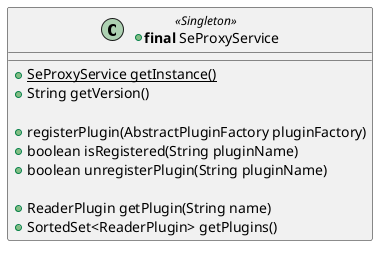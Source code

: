 '---------------------------------------------------------------------------------
' Copyright (c) 2018 Calypso Networks Association https://www.calypsonet-asso.org/
'
' See the NOTICE file(s) distributed with this work for additional
' information regarding copyright ownership.
'
' This program and the accompanying materials are made available under the
' terms of the Eclipse Public License 2.0 which is available at
' http://www.eclipse.org/legal/epl-2.0
'
' SPDX-License-Identifier: EPL-2.0 4
'---------------------------------------------------------------------------------

@startuml(id=SEPROXY_SERVICE_0_8)
+class "<b>final</b> SeProxyService" as SeProxyService << Singleton >> {
  +{static}SeProxyService getInstance()
  +String getVersion()

  +registerPlugin(AbstractPluginFactory pluginFactory)
  +boolean isRegistered(String pluginName)
  +boolean unregisterPlugin(String pluginName)

  +ReaderPlugin getPlugin(String name)
  +SortedSet<ReaderPlugin> getPlugins()
}
@enduml

@startuml(id=SEPROXY_SERVICE_0_9)
+class "<b>final</b> SeProxyService" as SeProxyService << Singleton >> {
  -<b>final</b> {static}SeProxyService uniqueInstance
  -<b>final</b> ConcurrentMap<String, ReaderPlugin> plugins
  +{static}SeProxyService getInstance()
  +String getVersion()

  +ReaderPlugin registerPlugin(PluginFactory pluginFactory)
  +boolean isRegistered(String pluginName)
  +boolean unregisterPlugin(String pluginName)

  +ReaderPlugin getPlugin(String name)
  +ConcurrentMap<String, ReaderPlugin> getPlugins()
}
@enduml

@startuml(id=SERIALIZABLE)
package java.io <<Node>> #FFFFFF {
  +interface Serializable {
    -writeObject(ObjectOutputStream out)
    -readObject(ObjectInputStream in)
    -readObjectNoData()
  }
}
@enduml

@startuml(id=SEPROXY_FACTORY_0_8_0)
+abstract AbstractPluginFactory {
  {abstract} #String getPluginName()
  {abstract} #ReaderPlugin getPluginInstance()
}
@enduml

@startuml(id=SEPROXY_FACTORY_0_9_0)
+interface PluginFactory {
  +String getPluginName()
  +ReaderPlugin getPluginInstance()
}
@enduml

@startuml(id=SEPROXY_PLUGIN_0_8)
+interface ReaderPlugin {
  +SortedSet<String> getReaderNames()
  +SeReader getReader(String name)
  +Set<? extends SeReader> getReaders()
}
@enduml

@startuml(id=SEPROXY_PLUGIN_0_9)
+interface ReaderPlugin {
  +Map<String, SeReader> getReaders()
  +Set<String> getReaderNames()
  +SeReader getReader(String name)
}
@enduml

@startuml(id=SEPROXY_PLUGIN_0_9_COLOR)
+interface ReaderPlugin {
  +Map<String, SeReader> <color:blue>getReaders</color>()
  +Set<String> <color:blue>getReaderNames</color>()
  +SeReader <color:blue>getReader</color>(String name)
}
@enduml

@startuml(id=SEPROXY_POOLPLUGIN)
+interface ReaderPoolPlugin {
  +SortedSet<String> getReaderGroupReferences()
  +SeReader allocateReader(String groupReference)
  +releaseReader(SeReader seReader)
}
@enduml

@startuml(id=SEPROXY_READER)
+interface SeReader {
  +boolean isSePresent()
  +addSeProtocolSetting(SeProtocol seProtocol, String protocolRule)
  +setSeProtocolSetting(Map<SeProtocol, String> protocolSetting)
  +TransmissionMode getTransmissionMode()
}
@enduml

@startuml(id=SEPROXY_READER_COLOR)
+interface SeReader {
  +boolean <color:blue>isSePresent</color>()
  +<color:blue>addSeProtocolSetting</color>(SeProtocol seProtocol, String protocolRule)
  +<color:blue>setSeProtocolSetting</color>(Map<SeProtocol, String> protocolSetting)
  +TransmissionMode <color:blue>getTransmissionMode</color>()
}
@enduml

@startuml(id=SEPROXY_READER_ReaderAPI)
+interface SeReader {
  +String getName()
}
@enduml

@startuml(id=SEPROXY_UTIL_0_8_0)
package util #FFFFFF {
  +interface Nameable {
    +String getName()
  }

  +interface Configurable {
    +Map<String, String> getParameters()
    +setParameter(String key, String value)
    +setParameters(Map<String, String> parameters)
  }
}
@enduml

@startuml(id=SEPROXY_UTIL_0_9_0)
~interface ProxyElement {
  +String getName()

  +Map<String, String> getParameters()
  +setParameter(String key, String value)
  +setParameters(Map<String, String> parameters)
}
@enduml

@startuml(id=SEPROXY_UTIL_0_9_COLOR)
~interface ProxyElement {
  +String getName()

  +Map<String, String> getParameters()
  +setParameters(Map<String, String> parameters)

  +<color:blue>setParameter</color>(String key, String value)
}
@enduml

@startuml(id=SEPROXY_PROTOCOL_MODE)
+enum TransmissionMode {
  CONTACTS
  CONTACTLESS
}
@enduml

@startuml(id=SEPROXY_PROTOCOL_SETTING)
enum SeCommonProtocols {
  .. contactless ISO standard / NFC compliant ..
  PROTOCOL_ISO14443_4("ISO 14443-4", CONTACTLESS)
  PROTOCOL_ISO15693("ISO 15693 Type V", CONTACTLESS)
  .. contactless proprietary NFC compliant ..
  PROTOCOL_ISO14443_3A("ISO 14443-3 Type A", CONTACTLESS)
  PROTOCOL_ISO14443_3B("ISO 14443-3 Type B", CONTACTLESS)
  PROTOCOL_JIS_6319_4("JIS 6319-4 Felica", CONTACTLESS)
  PROTOCOL_NDEF("NFC NDEF TAG", CONTACTLESS)
  PROTOCOL_NDEF_FORMATABLE("NFC NDEF FORMATABLE", CONTACTLESS)
  PROTOCOL_NFC_BARCODE("NFC BARCODE, CONTACTLESS)
  PROTOCOL_MIFARE_UL("Mifare Ultra Light", CONTACTLESS)
  PROTOCOL_MIFARE_CLASSIC("Mifare Classic", CONTACTLESS)
  PROTOCOL_MIFARE_DESFIRE("Mifare DESFire", CONTACTLESS)
  .. contactless proprietary not NFC compliant ..
  PROTOCOL_B_PRIME("Old Calypso card B prime", CONTACTLESS)
  PROTOCOL_MEMORY_ST25("Memory ST25", CONTACTLESS)
  .. contacts ISO standard ..
  PROTOCOL_ISO7816_3("ISO 7816-3", CONTACTS)
  .. contacts proprietary  ..
  PROTOCOL_HSP("Old Calypso SAM HSP", CONTACTS)
}

+interface SeProtocol {
  +String getName()
  +TransmissionMode getTransmissionMode()
}
@enduml

@startuml(id=SEPROXY_COMPARABLE_0_8)
package java.util #FFFFFF {
  interface Comparable<T> {
    +int compareTo(T o)
  }
}
@enduml

@startuml(id=SEPROXY_CHANNEL)
+enum ChannelControl {
	KEEP_OPEN
	CLOSE_AFTER
}
@enduml

@startuml(id=SEPROXY_SELECTION)
+enum MultiSeRequestProcessing {
	FIRST_MATCH
	PROCESS_ALL
}
@enduml

@startuml(id=SEPROXY_TERMINALAPPLICATION)
package external.terminalapplication #85C1E9 {
  class SpecificTerminal

  class SpecificPluginObserver {
    +update(ObservablePlugin plugin, AbstractPluginEvent event)
  }
  class SpecificReaderObserver {
    +update(ObservableReader reader, ReaderEvent event)
  }

  SpecificTerminal -right[hidden]--> SpecificPluginObserver
  SpecificPluginObserver -right[hidden]--> SpecificReaderObserver
}
@enduml

@startuml(id=SEPROXY_SPECIFICPLUGIN)
package plugin.specific #D7BDE2 {
  +class "<b>final</b> SpecificPluginFactory" as SpecificPluginFactory {
    #String getPluginName()
    #ReaderPlugin getPluginInstance()
  }

  ~class SpecificPlugin << Singleton >> {
    -String name
    -SpecificPlugin()
    +{static} SpecificPlugin getInstance()
    +<b>final</b> String getName()
'    +<b>final</b> List<SpecificReader> getReaders()
  }

  ~class SpecificReader {
    -String name
    #SpecificReader()
    +<b>final</b> String getName()
  }

  SpecificPluginFactory "1" -right-> "1" SpecificPlugin : creates
  SpecificPlugin "1" *-right-> "*" SpecificReader : readers
}
@enduml

'---- PLUGIN EVENT -------------------------------------------------------------[
@startuml(id=SEPROXY_PLUGINOBSERVER_0_8)
+interface PluginObserver {
  +update(PluginEvent event)
}
@enduml

@startuml(id=SEPROXY_PLUGINOBSERVER_0_8_1)
+interface PluginObserver {
  +update(<b>final</b> PluginEvent event)
}
@enduml

@startuml(id=SEPROXY_OBSERVABLEPLUGIN_0_8)
+interface ObservablePlugin {
  +addObserver(PluginObserver observer)
  +removeObserver(PluginObserver observer)
  +notifyObservers(PluginEvent event)
}
@enduml

@startuml(id=SEPROXY_OBSERVABLEPLUGIN_0_8_1)
+interface ObservablePlugin {
  +addObserver(<b>final</b> PluginObserver observer)
  +removeObserver(<b>final</b> PluginObserver observer)
  +notifyObservers(<b>final</b> PluginEvent event)
}
@enduml

@startuml(id=SEPROXY_OBSERVABLEPLUGIN_0_9_0)
+interface ObservablePlugin {
  +addObserver(<b>final</b> PluginObserver observer)
  +removeObserver(<b>final</b> PluginObserver observer)
  +clearObservers()
  +int countObservers()
}
@enduml

@startuml(id=SEPROXY_EVENTPLUGIN)
+enum "EventType" as EventType_Plugin {
  READER_CONNECTED
  READER_DISCONNECTED
  +EventType(String name)
  +String getName()
}

+class "<b>final</b> PluginEvent" as PluginEvent {
  +PluginEvent(String pluginName, String readerName,
    EventType eventType)
  +PluginEvent(String pluginName, Set<String> readerNames,
    EventType eventType)

  +String getPluginName()
  +SortedSet<String> getReaderNames()
  +EventType getEventType()
}
@enduml
'---- PLUGIN EVENT -------------------------------------------------------------]

'---- READER EVENT -------------------------------------------------------------[
@startuml(id=SEPROXY_READEROBSERVER_0_8)
+interface ReaderObserver {
  +update(ReaderEvent event)
}
@enduml

@startuml(id=SEPROXY_READEROBSERVER_0_8_1)
+interface ReaderObserver {
  +update(<b>final</b> ReaderEvent event)
}
@enduml

@startuml(id=SEPROXY_OBSERVABLEREADER_0_8)
+interface ObservableReader {
  +addObserver(ReaderObserver observer)
  +removeObserver(ReaderObserver observer)

  +notifyObservers(ReaderEvent event)

  +setDefaultSelectionRequest(AbstractDefaultSelectionsRequest selectionsR,
      NotificationMode notificationM, PollingMode[0..1] pollingM)

  +startSeDetection(PollingMode pollingMode)
  +stopSeDetection()
  +notifySeProcessed()
}
@enduml

@startuml(id=SEPROXY_OBSERVABLEREADER_0_8_1)
+interface ObservableReader {
  +addObserver(<b>final</b> ReaderObserver observer)
  +removeObserver(<b>final</b> ReaderObserver observer)

  +notifyObservers(<b>final</b> ReaderEvent event)

  +setDefaultSelectionRequest(AbstractDefaultSelectionsRequest selectionsR,
    NotificationMode notificationM, PollingMode[0..1] pollingM)

  +startSeDetection(PollingMode pollingMode)
  +stopSeDetection()
  +notifySeProcessed()
}
@enduml

@startuml(id=SEPROXY_OBSERVABLEREADER_0_9_0)
+interface ObservableReader {
  +addObserver(<b>final</b> ReaderObserver observer)
  +removeObserver(<b>final</b> ReaderObserver observer)
  +clearObservers()
  +int countObservers()

  +setDefaultSelectionRequest(AbstractDefaultSelectionsRequest selectionsR,
    NotificationMode notificationM, PollingMode[0..1] pollingM)

  +startSeDetection(PollingMode pollingMode)
  +stopSeDetection()
  +finalizeSeProcessing()
}
@enduml

@startuml(id=SEPROXY_OBSERVABLEREADER_ReaderAPI)
+interface ObservableReader {
  +startSeDetection()
  +stopSeDetection()
'  +notifySeProcessed()
}
@enduml

@startuml(id=SEPROXY_EVENTREADER_0_8)
+enum "EventType" as EventType_Reader {
  IO_ERROR
  SE_INSERTED
  SE_MATCHED
  SE_REMOVAL
  +EventType(String name)
  +String getName()
}

+class "<b>final</b> ReaderEvent" as ReaderEvent {
  +ReaderEvent(String pluginName, String readerName, EventType
  eventType, DefaultSelectionsResponse[0..1] defaultSelectionsResponse)

  +EventType getEventType()

  +String getPluginName()
  +String getReaderName()

  +AbstractDefaultSelectionsResponse getDefaultSelectionsResponse()
}
@enduml

@startuml(id=SEPROXY_EVENTREADER_0_9)
+enum "EventType" as EventType_Reader {
  IO_ERROR
  SE_INSERTED
  SE_MATCHED
  SE_REMOVAL
  +EventType(String name)
  +String getName()
}

+class "<b>final</b> ReaderEvent" as ReaderEvent {
  +ReaderEvent(String pluginName, String readerName, EventType
  eventType, DefaultSelectionsResponse[0..1] defaultSelectionsResponse)

  +EventType getEventType()

  +String getPluginName()
  +String getReaderName()
  +ReaderPlugin getPlugin()
  +SeReader getReader()

  +AbstractDefaultSelectionsResponse getDefaultSelectionsResponse()
}
@enduml

@startuml(id=SEPROXY_READERNOTIFICATION)
+enum NotificationMode {
  ALWAYS
  MATCHED_ONLY
  +NotificationMode(String name)
  +String getName()
  +{static}NotificationMode get(String name)
}

+enum PollingMode {
  REPEATING
  SINGLESHOT
}
@enduml

@startuml(id=SEPROXY_DEFAULTSELECTION_0_7)
+class AbstractDefaultSelectionsRequest {
  #AbstractDefaultSelectionsRequest(SeRequestSet selectionSeRequestSet)
  {abstract} #SeRequestSet getSelectionSeRequestSet()
}

+class AbstractDefaultSelectionsResponse {
  #SelectionResponse(SeResponseSet selectionSeResponseSet)
  {abstract} #SeResponseSet getSelectionSeResponseSet()
}
@enduml

@startuml(id=SEPROXY_DEFAULTSELECTION_PUB)
+abstract AbstractDefaultSelectionsRequest {
}

+abstract AbstractDefaultSelectionsResponse {
}
@enduml

@startuml(id=SEPROXY_DEFAULTSELECTION_0_8_0)
+abstract AbstractDefaultSelectionsRequest {
  {abstract} #Set<SeRequest> getSelectionSeRequestSet()
  {abstract} #MultiSeRequestProcessing getMultiSeRequestProcessing()
  {abstract} #ChannelControl getChannelControl()
}

+abstract AbstractDefaultSelectionsResponse {
  {abstract} #List<SeResponse> getSelectionSeResponseSet()
}
@enduml

@startuml(id=SEPROXY_DEFAULTSELECTION_0_9_0)
+abstract AbstractDefaultSelectionsRequest {
  -<b>final</b> List<SeRequest> selectionSeRequests
  -<b>final</b> MultiSeRequestProcessing multiSeRequestProcessing
  -<b>final</b> ChannelControl channelControl
  #DefaultSelectionsRequest(List<SeRequest> selectionSeRequests,
      MultiSeRequestProcessing multiSeRequestProcessing, ChannelControl channelControl)

  #<b>final</b> List<SeRequest> getSelectionSeRequests()
  #<b>final</b> MultiSeRequestProcessing getMultiSeRequestProcessing()
  #<b>final</b> ChannelControl getChannelControl()
}

+abstract AbstractDefaultSelectionsResponse {
  #List<SeResponse> selectionSeResponses
  #DefaultSelectionsResponse(List<SeResponse> selectionSeResponses)

  #<b>final</b> List<SeResponse> getSelectionSeResponses()
}
@enduml

'---- READER EVENT -------------------------------------------------------------]

'---- SE SELECTOR --------------------------------------------------------------[
@startuml(id=SEPROXY_SELECTOR_0_8)
+class SeSelector {
  +SeSelector(SeProtocol seProtocol, AtrFilter atrFilter,
    AidSelector aidSelector, String extraInfo)
  +SeProtocol getSeProtocol()
  +AtrFilter getAtrFilter()
  +AidSelector getAidSelector()
  +<b>final</b> String getExtraInfo()
}
@enduml

@startuml(id=SEPROXY_SELECTOR_0_9_0)
+class SeSelector {
  #SeSelector(SeSelectorBuilder builder)
  +{static}SeSelectorBuilder builder()

  +SeProtocol getSeProtocol()
  +AtrFilter getAtrFilter()
  +AidSelector getAidSelector()
}
@enduml

@startuml(id=SEPROXY_SELECTOR_BUILDER_0_9_0)
+class SeSelectorBuilder {
  ~SeProtocol[0..1] seProtocol
  ~AtrFilter[0..1] atrFilter
  ~AidSelector[0..1] aidSelector
  #SeSelectorBuilder()
  +SeSelector build()

  +SeSelectorBuilder seProtocol(SeProtocol seProtocol)
  +SeSelectorBuilder atrFilter(SeSelector.AtrFilter atrFilter)
  +SeSelectorBuilder aidSelector(SeSelector.AidSelector aidSelector)
}
@enduml

@startuml(id=SEPROXY_SELECTOR_ReaderAPI)
+class SeSelector {
  +SeSelector(AidSelector[0..1] aidSelector)

  +AidSelector getAidSelector()
}
@enduml

@startuml(id=SEPROXY_SELECTOR_ReaderAPI)
+class SeSelector {
  +SeSelector(AidSelector aidSelector)

  +SeProtocol getSeProtocol()
  +AtrFilter getAtrFilter()
  +AidSelector getAidSelector()
}
@enduml

@startuml(id=SEPROXY_SELECTOR_AID)
+class "<b>final</b> AidSelector" as AidSelector <<static>> {
  +{static} final int AID_MIN_LENGTH = 5
  +{static} final int AID_MAX_LENGTH = 16

  +AidSelector(byte[] aidToSelect, Set<Integer> successfulSelectionStatusCodes,
    FileOccurrence fileOccurrence = FIRST, FileControlInformation fileControlInformation = FCI)
  +byte[] getAidToSelect()
  +boolean isSelectNext()
  +Set<Integer> getSuccessfulSelectionStatusCodes()
}
@enduml

@startuml(id=SEPROXY_SELECTOR_AID_0_9_0)
+class "<b>final</b> AidSelector" as AidSelector <<static>> {
  +{static} final int AID_MIN_LENGTH = 5
  +{static} final int AID_MAX_LENGTH = 16

  -AidSelector(AidSelectorBuilder builder)
  +{static}AidSelectorBuilder builder()

  +byte[] getAidToSelect()
  +boolean isSelectNext()
  +Set<Integer> getSuccessfulSelectionStatusCodes()
}

+class AidSelectorBuilder {
  -byte[5..16] aidToSelect;
  -FileOccurrence[0..1] fileOccurrence = FIRST
  -FileControlInformation[0..1] fileControlInformation = FCI
  -AidSelectorBuilder()
  +SeSelector.AidSelector build()

  +AidSelectorBuilder aidToSelect(byte[] aid)
  +AidSelectorBuilder aidToSelect(String aid)
  +AidSelectorBuilder fileOccurrence(FileOccurrence fileOccurrence)
  +AidSelectorBuilder fileControlInformation(FileControlInformation fileControlInformation)
}
@enduml

@startuml(id=SEPROXY_SELECTOR_AID_ReaderAPI)
+class "<b>final</b> AidSelector" as AidSelector <<static>> {
  +{static} final int AID_MIN_LENGTH = 5
  +{static} final int AID_MAX_LENGTH = 16

  +AidSelector(byte[] aidToSelect, FileOccurrence fileOccurrence = FIRST,
  FileControlInformation fileControlInformation = FCI)

  +byte[] getAidToSelect()
  +boolean isSelectNext()
}
@enduml

@startuml(id=SEPROXY_SELECTOR_COMPL)
+enum FileOccurrence {
  FIRST
  LAST
  NEXT
  PREVIOUS
}

+enum FileControlInformation {
  FCI
  FCP
  FMD
  NO_RESPONSE
}
@enduml

@startuml(id=SEPROXY_SELECTOR_ATR_0_8)
+class "<b>final</b> AtrFilter" as AtrFilter <<static>> {
  +AtrFilter(String atrRegex)
  +setAtrRegex(String atrRegex)

  +String getAtrRegex()
  +boolean atrMatches(byte[] atr)
}
@enduml

@startuml(id=SEPROXY_SELECTOR_ATR_0_9)
+class "<b>final</b> AtrFilter" as AtrFilter <<static>> {
  +AtrFilter(String atrRegex)

  +String getAtrRegex()
  +boolean atrMatches(byte[] atr)
}
@enduml

'---- SE SELECTOR --------------------------------------------------------------]
